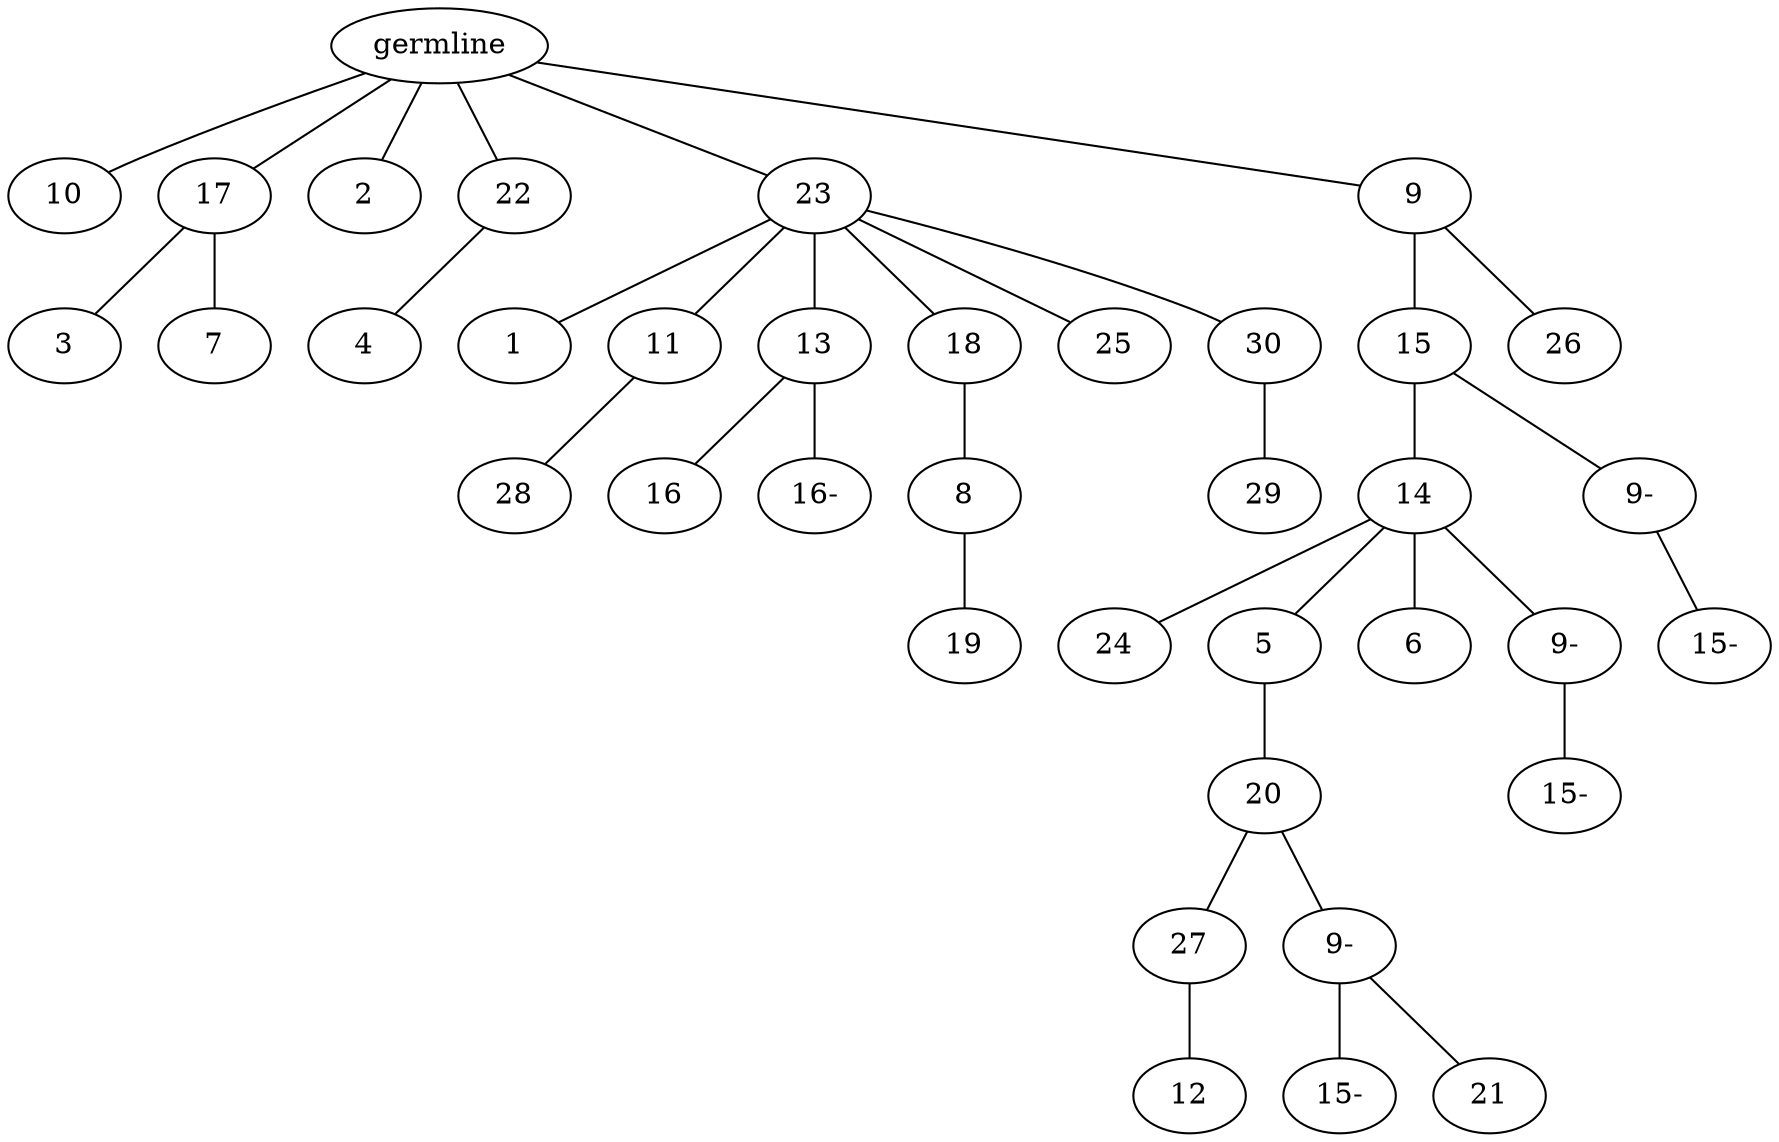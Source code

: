 graph tree {
    "140216306712736" [label="germline"];
    "140216304514768" [label="10"];
    "140216304515872" [label="17"];
    "140216304513568" [label="3"];
    "140216304514000" [label="7"];
    "140216304515008" [label="2"];
    "140216304514576" [label="22"];
    "140216304515920" [label="4"];
    "140216304514864" [label="23"];
    "140216304514720" [label="1"];
    "140216304515152" [label="11"];
    "140216304513616" [label="28"];
    "140216304514096" [label="13"];
    "140216298218112" [label="16"];
    "140216298219984" [label="16-"];
    "140216304515584" [label="18"];
    "140216298220224" [label="8"];
    "140216298218832" [label="19"];
    "140216298220656" [label="25"];
    "140216298219216" [label="30"];
    "140216298219024" [label="29"];
    "140216304516880" [label="9"];
    "140216298218160" [label="15"];
    "140216298220608" [label="14"];
    "140216298219744" [label="24"];
    "140216298221136" [label="5"];
    "140216298219792" [label="20"];
    "140216298798384" [label="27"];
    "140216298795504" [label="12"];
    "140216296778480" [label="9-"];
    "140216296777856" [label="15-"];
    "140216296776752" [label="21"];
    "140216298218208" [label="6"];
    "140216298798480" [label="9-"];
    "140216298797952" [label="15-"];
    "140216298220848" [label="9-"];
    "140216298795216" [label="15-"];
    "140216298219648" [label="26"];
    "140216306712736" -- "140216304514768";
    "140216306712736" -- "140216304515872";
    "140216306712736" -- "140216304515008";
    "140216306712736" -- "140216304514576";
    "140216306712736" -- "140216304514864";
    "140216306712736" -- "140216304516880";
    "140216304515872" -- "140216304513568";
    "140216304515872" -- "140216304514000";
    "140216304514576" -- "140216304515920";
    "140216304514864" -- "140216304514720";
    "140216304514864" -- "140216304515152";
    "140216304514864" -- "140216304514096";
    "140216304514864" -- "140216304515584";
    "140216304514864" -- "140216298220656";
    "140216304514864" -- "140216298219216";
    "140216304515152" -- "140216304513616";
    "140216304514096" -- "140216298218112";
    "140216304514096" -- "140216298219984";
    "140216304515584" -- "140216298220224";
    "140216298220224" -- "140216298218832";
    "140216298219216" -- "140216298219024";
    "140216304516880" -- "140216298218160";
    "140216304516880" -- "140216298219648";
    "140216298218160" -- "140216298220608";
    "140216298218160" -- "140216298220848";
    "140216298220608" -- "140216298219744";
    "140216298220608" -- "140216298221136";
    "140216298220608" -- "140216298218208";
    "140216298220608" -- "140216298798480";
    "140216298221136" -- "140216298219792";
    "140216298219792" -- "140216298798384";
    "140216298219792" -- "140216296778480";
    "140216298798384" -- "140216298795504";
    "140216296778480" -- "140216296777856";
    "140216296778480" -- "140216296776752";
    "140216298798480" -- "140216298797952";
    "140216298220848" -- "140216298795216";
}
